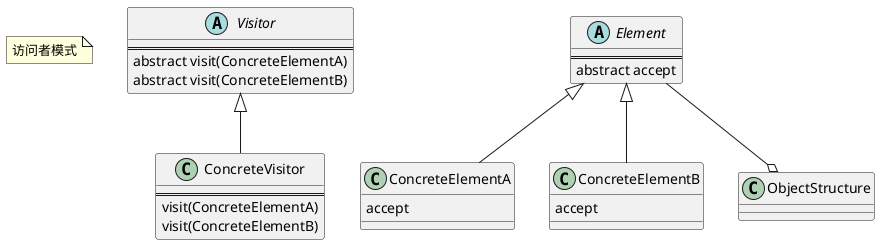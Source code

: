 @startuml

note "访问者模式" as N1

Visitor <|-- ConcreteVisitor
Element <|-- ConcreteElementA
Element <|-- ConcreteElementB
Element --o ObjectStructure

abstract class Visitor {
    ==
    abstract visit(ConcreteElementA)
    abstract visit(ConcreteElementB)
}

class ConcreteVisitor {
    ==
    visit(ConcreteElementA)
    visit(ConcreteElementB)
}

abstract class Element {
    ==
    abstract accept
}

class ConcreteElementA {
    accept
}

class ConcreteElementB {
    accept
}

@enduml